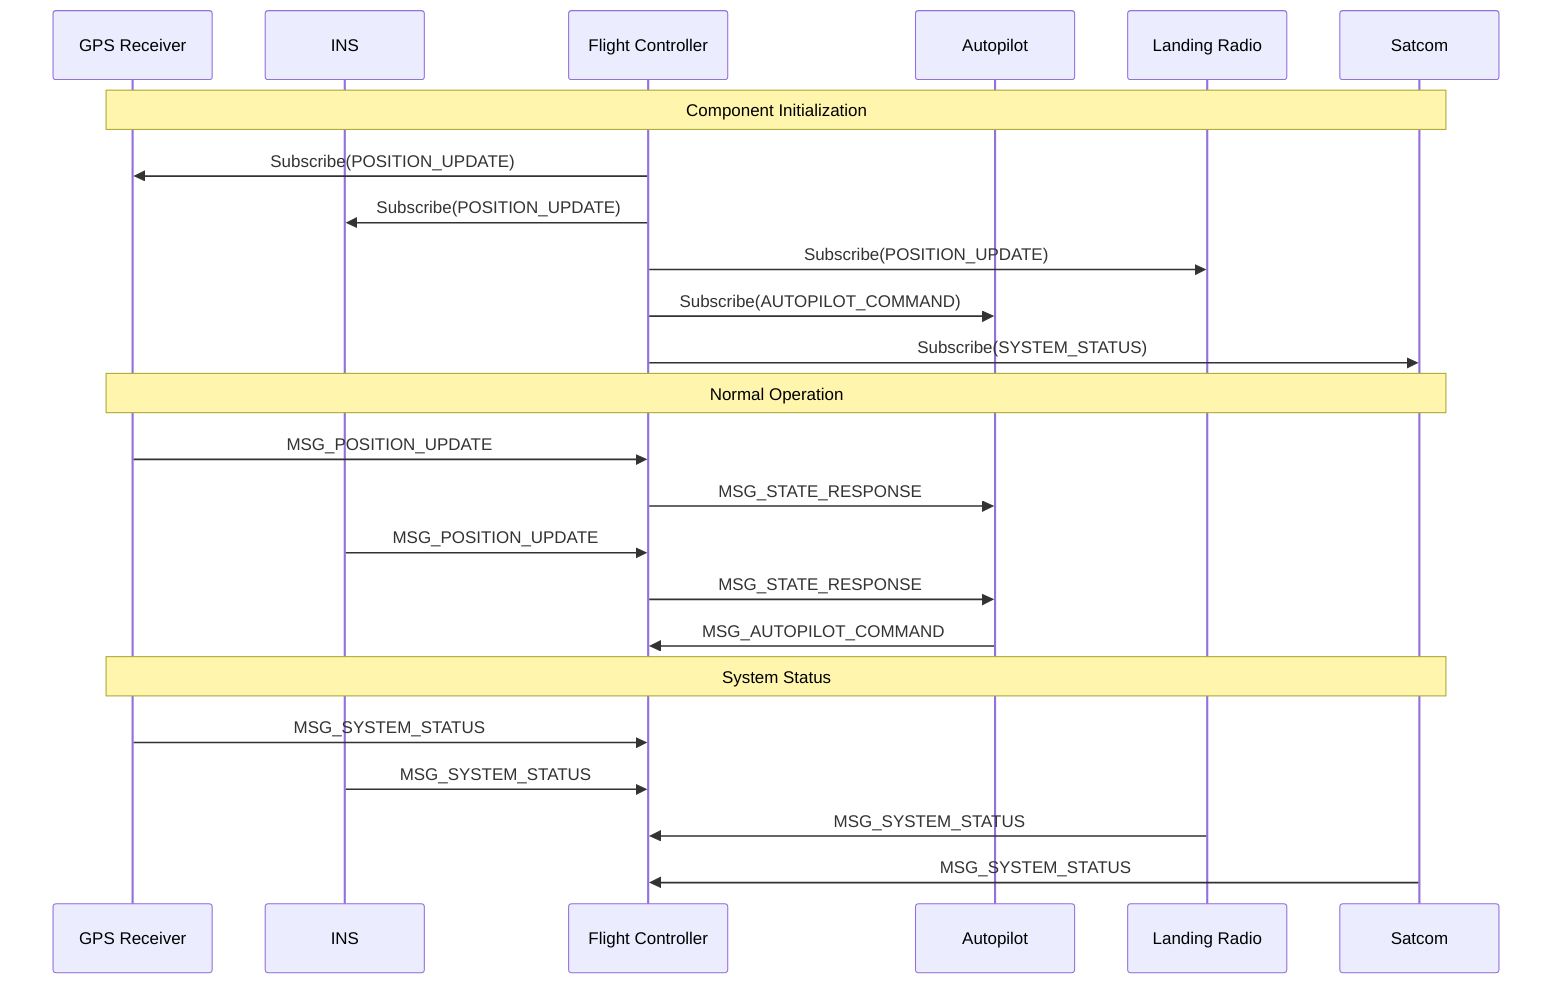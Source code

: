 sequenceDiagram
    participant GPS as GPS Receiver
    participant INS as INS
    participant FC as Flight Controller
    participant AP as Autopilot
    participant LR as Landing Radio
    participant SAT as Satcom

    Note over GPS,SAT: Component Initialization
    FC->>GPS: Subscribe(POSITION_UPDATE)
    FC->>INS: Subscribe(POSITION_UPDATE)
    FC->>LR: Subscribe(POSITION_UPDATE)
    FC->>AP: Subscribe(AUTOPILOT_COMMAND)
    FC->>SAT: Subscribe(SYSTEM_STATUS)

    Note over GPS,SAT: Normal Operation
    GPS->>FC: MSG_POSITION_UPDATE
    FC->>AP: MSG_STATE_RESPONSE
    INS->>FC: MSG_POSITION_UPDATE
    FC->>AP: MSG_STATE_RESPONSE
    AP->>FC: MSG_AUTOPILOT_COMMAND
    
    Note over GPS,SAT: System Status
    GPS->>FC: MSG_SYSTEM_STATUS
    INS->>FC: MSG_SYSTEM_STATUS
    LR->>FC: MSG_SYSTEM_STATUS
    SAT->>FC: MSG_SYSTEM_STATUS